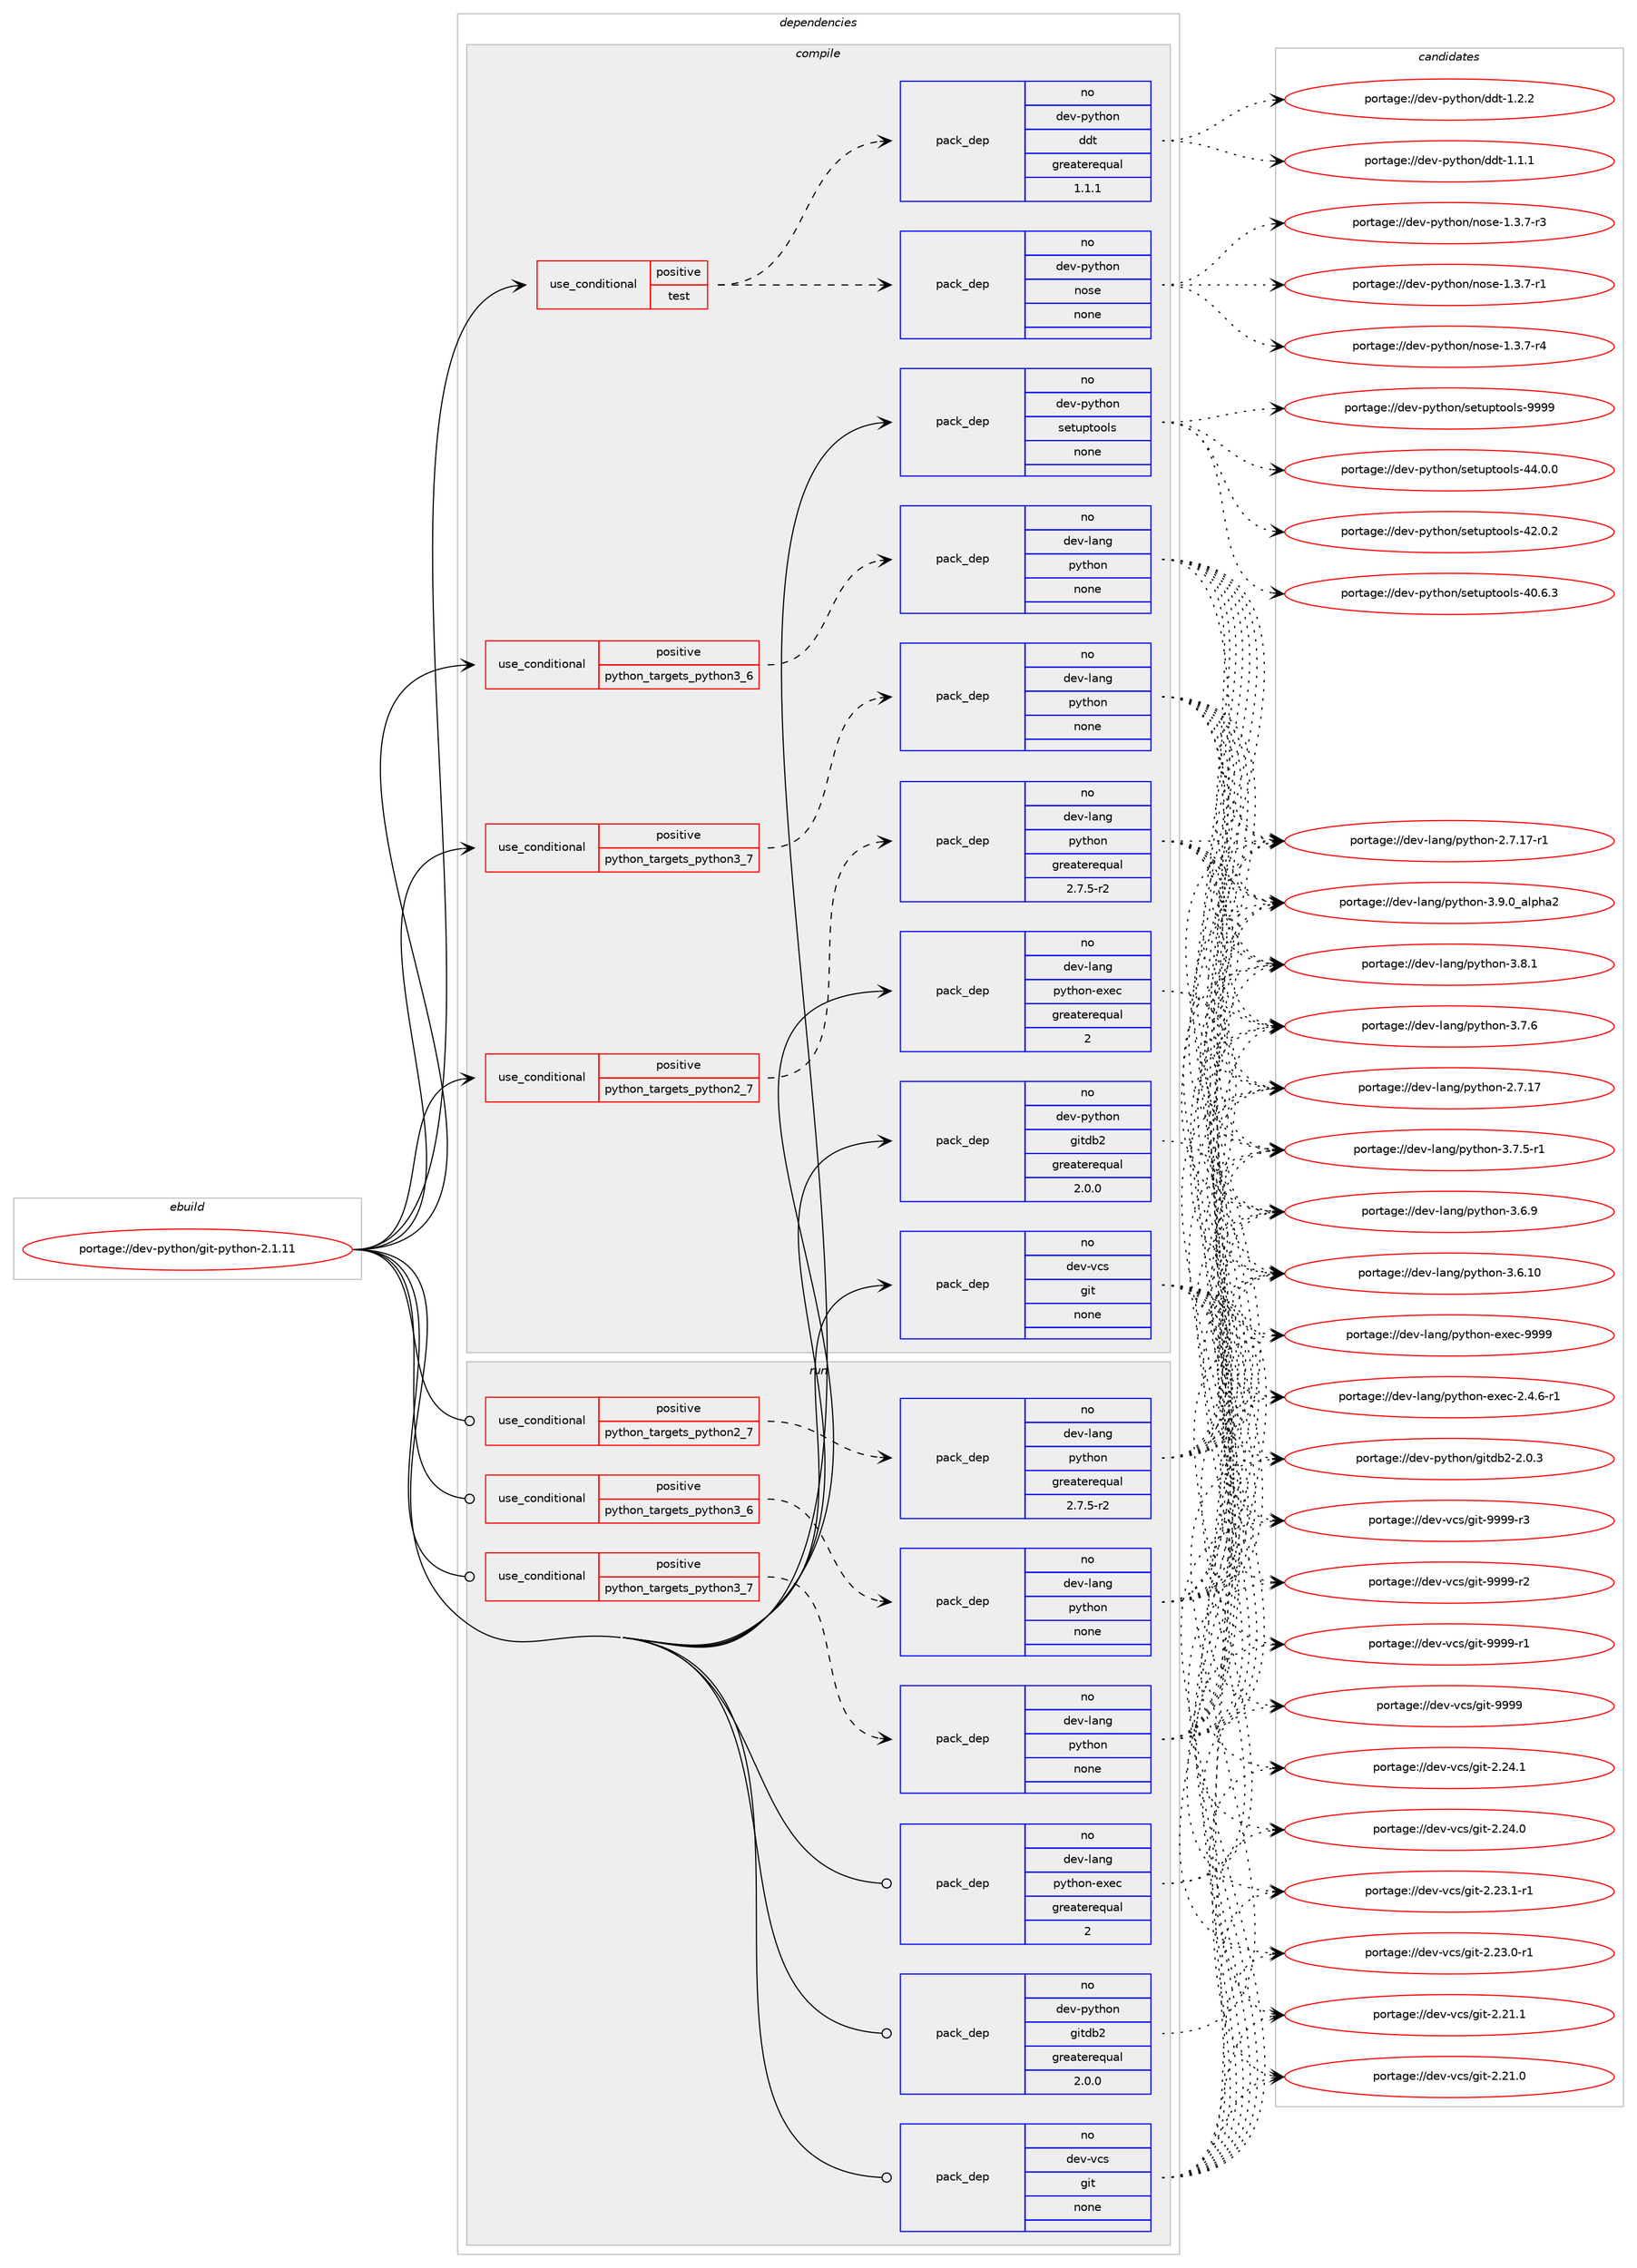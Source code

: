 digraph prolog {

# *************
# Graph options
# *************

newrank=true;
concentrate=true;
compound=true;
graph [rankdir=LR,fontname=Helvetica,fontsize=10,ranksep=1.5];#, ranksep=2.5, nodesep=0.2];
edge  [arrowhead=vee];
node  [fontname=Helvetica,fontsize=10];

# **********
# The ebuild
# **********

subgraph cluster_leftcol {
color=gray;
rank=same;
label=<<i>ebuild</i>>;
id [label="portage://dev-python/git-python-2.1.11", color=red, width=4, href="../dev-python/git-python-2.1.11.svg"];
}

# ****************
# The dependencies
# ****************

subgraph cluster_midcol {
color=gray;
label=<<i>dependencies</i>>;
subgraph cluster_compile {
fillcolor="#eeeeee";
style=filled;
label=<<i>compile</i>>;
subgraph cond115370 {
dependency459101 [label=<<TABLE BORDER="0" CELLBORDER="1" CELLSPACING="0" CELLPADDING="4"><TR><TD ROWSPAN="3" CELLPADDING="10">use_conditional</TD></TR><TR><TD>positive</TD></TR><TR><TD>python_targets_python2_7</TD></TR></TABLE>>, shape=none, color=red];
subgraph pack338741 {
dependency459102 [label=<<TABLE BORDER="0" CELLBORDER="1" CELLSPACING="0" CELLPADDING="4" WIDTH="220"><TR><TD ROWSPAN="6" CELLPADDING="30">pack_dep</TD></TR><TR><TD WIDTH="110">no</TD></TR><TR><TD>dev-lang</TD></TR><TR><TD>python</TD></TR><TR><TD>greaterequal</TD></TR><TR><TD>2.7.5-r2</TD></TR></TABLE>>, shape=none, color=blue];
}
dependency459101:e -> dependency459102:w [weight=20,style="dashed",arrowhead="vee"];
}
id:e -> dependency459101:w [weight=20,style="solid",arrowhead="vee"];
subgraph cond115371 {
dependency459103 [label=<<TABLE BORDER="0" CELLBORDER="1" CELLSPACING="0" CELLPADDING="4"><TR><TD ROWSPAN="3" CELLPADDING="10">use_conditional</TD></TR><TR><TD>positive</TD></TR><TR><TD>python_targets_python3_6</TD></TR></TABLE>>, shape=none, color=red];
subgraph pack338742 {
dependency459104 [label=<<TABLE BORDER="0" CELLBORDER="1" CELLSPACING="0" CELLPADDING="4" WIDTH="220"><TR><TD ROWSPAN="6" CELLPADDING="30">pack_dep</TD></TR><TR><TD WIDTH="110">no</TD></TR><TR><TD>dev-lang</TD></TR><TR><TD>python</TD></TR><TR><TD>none</TD></TR><TR><TD></TD></TR></TABLE>>, shape=none, color=blue];
}
dependency459103:e -> dependency459104:w [weight=20,style="dashed",arrowhead="vee"];
}
id:e -> dependency459103:w [weight=20,style="solid",arrowhead="vee"];
subgraph cond115372 {
dependency459105 [label=<<TABLE BORDER="0" CELLBORDER="1" CELLSPACING="0" CELLPADDING="4"><TR><TD ROWSPAN="3" CELLPADDING="10">use_conditional</TD></TR><TR><TD>positive</TD></TR><TR><TD>python_targets_python3_7</TD></TR></TABLE>>, shape=none, color=red];
subgraph pack338743 {
dependency459106 [label=<<TABLE BORDER="0" CELLBORDER="1" CELLSPACING="0" CELLPADDING="4" WIDTH="220"><TR><TD ROWSPAN="6" CELLPADDING="30">pack_dep</TD></TR><TR><TD WIDTH="110">no</TD></TR><TR><TD>dev-lang</TD></TR><TR><TD>python</TD></TR><TR><TD>none</TD></TR><TR><TD></TD></TR></TABLE>>, shape=none, color=blue];
}
dependency459105:e -> dependency459106:w [weight=20,style="dashed",arrowhead="vee"];
}
id:e -> dependency459105:w [weight=20,style="solid",arrowhead="vee"];
subgraph cond115373 {
dependency459107 [label=<<TABLE BORDER="0" CELLBORDER="1" CELLSPACING="0" CELLPADDING="4"><TR><TD ROWSPAN="3" CELLPADDING="10">use_conditional</TD></TR><TR><TD>positive</TD></TR><TR><TD>test</TD></TR></TABLE>>, shape=none, color=red];
subgraph pack338744 {
dependency459108 [label=<<TABLE BORDER="0" CELLBORDER="1" CELLSPACING="0" CELLPADDING="4" WIDTH="220"><TR><TD ROWSPAN="6" CELLPADDING="30">pack_dep</TD></TR><TR><TD WIDTH="110">no</TD></TR><TR><TD>dev-python</TD></TR><TR><TD>ddt</TD></TR><TR><TD>greaterequal</TD></TR><TR><TD>1.1.1</TD></TR></TABLE>>, shape=none, color=blue];
}
dependency459107:e -> dependency459108:w [weight=20,style="dashed",arrowhead="vee"];
subgraph pack338745 {
dependency459109 [label=<<TABLE BORDER="0" CELLBORDER="1" CELLSPACING="0" CELLPADDING="4" WIDTH="220"><TR><TD ROWSPAN="6" CELLPADDING="30">pack_dep</TD></TR><TR><TD WIDTH="110">no</TD></TR><TR><TD>dev-python</TD></TR><TR><TD>nose</TD></TR><TR><TD>none</TD></TR><TR><TD></TD></TR></TABLE>>, shape=none, color=blue];
}
dependency459107:e -> dependency459109:w [weight=20,style="dashed",arrowhead="vee"];
}
id:e -> dependency459107:w [weight=20,style="solid",arrowhead="vee"];
subgraph pack338746 {
dependency459110 [label=<<TABLE BORDER="0" CELLBORDER="1" CELLSPACING="0" CELLPADDING="4" WIDTH="220"><TR><TD ROWSPAN="6" CELLPADDING="30">pack_dep</TD></TR><TR><TD WIDTH="110">no</TD></TR><TR><TD>dev-lang</TD></TR><TR><TD>python-exec</TD></TR><TR><TD>greaterequal</TD></TR><TR><TD>2</TD></TR></TABLE>>, shape=none, color=blue];
}
id:e -> dependency459110:w [weight=20,style="solid",arrowhead="vee"];
subgraph pack338747 {
dependency459111 [label=<<TABLE BORDER="0" CELLBORDER="1" CELLSPACING="0" CELLPADDING="4" WIDTH="220"><TR><TD ROWSPAN="6" CELLPADDING="30">pack_dep</TD></TR><TR><TD WIDTH="110">no</TD></TR><TR><TD>dev-python</TD></TR><TR><TD>gitdb2</TD></TR><TR><TD>greaterequal</TD></TR><TR><TD>2.0.0</TD></TR></TABLE>>, shape=none, color=blue];
}
id:e -> dependency459111:w [weight=20,style="solid",arrowhead="vee"];
subgraph pack338748 {
dependency459112 [label=<<TABLE BORDER="0" CELLBORDER="1" CELLSPACING="0" CELLPADDING="4" WIDTH="220"><TR><TD ROWSPAN="6" CELLPADDING="30">pack_dep</TD></TR><TR><TD WIDTH="110">no</TD></TR><TR><TD>dev-python</TD></TR><TR><TD>setuptools</TD></TR><TR><TD>none</TD></TR><TR><TD></TD></TR></TABLE>>, shape=none, color=blue];
}
id:e -> dependency459112:w [weight=20,style="solid",arrowhead="vee"];
subgraph pack338749 {
dependency459113 [label=<<TABLE BORDER="0" CELLBORDER="1" CELLSPACING="0" CELLPADDING="4" WIDTH="220"><TR><TD ROWSPAN="6" CELLPADDING="30">pack_dep</TD></TR><TR><TD WIDTH="110">no</TD></TR><TR><TD>dev-vcs</TD></TR><TR><TD>git</TD></TR><TR><TD>none</TD></TR><TR><TD></TD></TR></TABLE>>, shape=none, color=blue];
}
id:e -> dependency459113:w [weight=20,style="solid",arrowhead="vee"];
}
subgraph cluster_compileandrun {
fillcolor="#eeeeee";
style=filled;
label=<<i>compile and run</i>>;
}
subgraph cluster_run {
fillcolor="#eeeeee";
style=filled;
label=<<i>run</i>>;
subgraph cond115374 {
dependency459114 [label=<<TABLE BORDER="0" CELLBORDER="1" CELLSPACING="0" CELLPADDING="4"><TR><TD ROWSPAN="3" CELLPADDING="10">use_conditional</TD></TR><TR><TD>positive</TD></TR><TR><TD>python_targets_python2_7</TD></TR></TABLE>>, shape=none, color=red];
subgraph pack338750 {
dependency459115 [label=<<TABLE BORDER="0" CELLBORDER="1" CELLSPACING="0" CELLPADDING="4" WIDTH="220"><TR><TD ROWSPAN="6" CELLPADDING="30">pack_dep</TD></TR><TR><TD WIDTH="110">no</TD></TR><TR><TD>dev-lang</TD></TR><TR><TD>python</TD></TR><TR><TD>greaterequal</TD></TR><TR><TD>2.7.5-r2</TD></TR></TABLE>>, shape=none, color=blue];
}
dependency459114:e -> dependency459115:w [weight=20,style="dashed",arrowhead="vee"];
}
id:e -> dependency459114:w [weight=20,style="solid",arrowhead="odot"];
subgraph cond115375 {
dependency459116 [label=<<TABLE BORDER="0" CELLBORDER="1" CELLSPACING="0" CELLPADDING="4"><TR><TD ROWSPAN="3" CELLPADDING="10">use_conditional</TD></TR><TR><TD>positive</TD></TR><TR><TD>python_targets_python3_6</TD></TR></TABLE>>, shape=none, color=red];
subgraph pack338751 {
dependency459117 [label=<<TABLE BORDER="0" CELLBORDER="1" CELLSPACING="0" CELLPADDING="4" WIDTH="220"><TR><TD ROWSPAN="6" CELLPADDING="30">pack_dep</TD></TR><TR><TD WIDTH="110">no</TD></TR><TR><TD>dev-lang</TD></TR><TR><TD>python</TD></TR><TR><TD>none</TD></TR><TR><TD></TD></TR></TABLE>>, shape=none, color=blue];
}
dependency459116:e -> dependency459117:w [weight=20,style="dashed",arrowhead="vee"];
}
id:e -> dependency459116:w [weight=20,style="solid",arrowhead="odot"];
subgraph cond115376 {
dependency459118 [label=<<TABLE BORDER="0" CELLBORDER="1" CELLSPACING="0" CELLPADDING="4"><TR><TD ROWSPAN="3" CELLPADDING="10">use_conditional</TD></TR><TR><TD>positive</TD></TR><TR><TD>python_targets_python3_7</TD></TR></TABLE>>, shape=none, color=red];
subgraph pack338752 {
dependency459119 [label=<<TABLE BORDER="0" CELLBORDER="1" CELLSPACING="0" CELLPADDING="4" WIDTH="220"><TR><TD ROWSPAN="6" CELLPADDING="30">pack_dep</TD></TR><TR><TD WIDTH="110">no</TD></TR><TR><TD>dev-lang</TD></TR><TR><TD>python</TD></TR><TR><TD>none</TD></TR><TR><TD></TD></TR></TABLE>>, shape=none, color=blue];
}
dependency459118:e -> dependency459119:w [weight=20,style="dashed",arrowhead="vee"];
}
id:e -> dependency459118:w [weight=20,style="solid",arrowhead="odot"];
subgraph pack338753 {
dependency459120 [label=<<TABLE BORDER="0" CELLBORDER="1" CELLSPACING="0" CELLPADDING="4" WIDTH="220"><TR><TD ROWSPAN="6" CELLPADDING="30">pack_dep</TD></TR><TR><TD WIDTH="110">no</TD></TR><TR><TD>dev-lang</TD></TR><TR><TD>python-exec</TD></TR><TR><TD>greaterequal</TD></TR><TR><TD>2</TD></TR></TABLE>>, shape=none, color=blue];
}
id:e -> dependency459120:w [weight=20,style="solid",arrowhead="odot"];
subgraph pack338754 {
dependency459121 [label=<<TABLE BORDER="0" CELLBORDER="1" CELLSPACING="0" CELLPADDING="4" WIDTH="220"><TR><TD ROWSPAN="6" CELLPADDING="30">pack_dep</TD></TR><TR><TD WIDTH="110">no</TD></TR><TR><TD>dev-python</TD></TR><TR><TD>gitdb2</TD></TR><TR><TD>greaterequal</TD></TR><TR><TD>2.0.0</TD></TR></TABLE>>, shape=none, color=blue];
}
id:e -> dependency459121:w [weight=20,style="solid",arrowhead="odot"];
subgraph pack338755 {
dependency459122 [label=<<TABLE BORDER="0" CELLBORDER="1" CELLSPACING="0" CELLPADDING="4" WIDTH="220"><TR><TD ROWSPAN="6" CELLPADDING="30">pack_dep</TD></TR><TR><TD WIDTH="110">no</TD></TR><TR><TD>dev-vcs</TD></TR><TR><TD>git</TD></TR><TR><TD>none</TD></TR><TR><TD></TD></TR></TABLE>>, shape=none, color=blue];
}
id:e -> dependency459122:w [weight=20,style="solid",arrowhead="odot"];
}
}

# **************
# The candidates
# **************

subgraph cluster_choices {
rank=same;
color=gray;
label=<<i>candidates</i>>;

subgraph choice338741 {
color=black;
nodesep=1;
choice10010111845108971101034711212111610411111045514657464895971081121049750 [label="portage://dev-lang/python-3.9.0_alpha2", color=red, width=4,href="../dev-lang/python-3.9.0_alpha2.svg"];
choice100101118451089711010347112121116104111110455146564649 [label="portage://dev-lang/python-3.8.1", color=red, width=4,href="../dev-lang/python-3.8.1.svg"];
choice100101118451089711010347112121116104111110455146554654 [label="portage://dev-lang/python-3.7.6", color=red, width=4,href="../dev-lang/python-3.7.6.svg"];
choice1001011184510897110103471121211161041111104551465546534511449 [label="portage://dev-lang/python-3.7.5-r1", color=red, width=4,href="../dev-lang/python-3.7.5-r1.svg"];
choice100101118451089711010347112121116104111110455146544657 [label="portage://dev-lang/python-3.6.9", color=red, width=4,href="../dev-lang/python-3.6.9.svg"];
choice10010111845108971101034711212111610411111045514654464948 [label="portage://dev-lang/python-3.6.10", color=red, width=4,href="../dev-lang/python-3.6.10.svg"];
choice100101118451089711010347112121116104111110455046554649554511449 [label="portage://dev-lang/python-2.7.17-r1", color=red, width=4,href="../dev-lang/python-2.7.17-r1.svg"];
choice10010111845108971101034711212111610411111045504655464955 [label="portage://dev-lang/python-2.7.17", color=red, width=4,href="../dev-lang/python-2.7.17.svg"];
dependency459102:e -> choice10010111845108971101034711212111610411111045514657464895971081121049750:w [style=dotted,weight="100"];
dependency459102:e -> choice100101118451089711010347112121116104111110455146564649:w [style=dotted,weight="100"];
dependency459102:e -> choice100101118451089711010347112121116104111110455146554654:w [style=dotted,weight="100"];
dependency459102:e -> choice1001011184510897110103471121211161041111104551465546534511449:w [style=dotted,weight="100"];
dependency459102:e -> choice100101118451089711010347112121116104111110455146544657:w [style=dotted,weight="100"];
dependency459102:e -> choice10010111845108971101034711212111610411111045514654464948:w [style=dotted,weight="100"];
dependency459102:e -> choice100101118451089711010347112121116104111110455046554649554511449:w [style=dotted,weight="100"];
dependency459102:e -> choice10010111845108971101034711212111610411111045504655464955:w [style=dotted,weight="100"];
}
subgraph choice338742 {
color=black;
nodesep=1;
choice10010111845108971101034711212111610411111045514657464895971081121049750 [label="portage://dev-lang/python-3.9.0_alpha2", color=red, width=4,href="../dev-lang/python-3.9.0_alpha2.svg"];
choice100101118451089711010347112121116104111110455146564649 [label="portage://dev-lang/python-3.8.1", color=red, width=4,href="../dev-lang/python-3.8.1.svg"];
choice100101118451089711010347112121116104111110455146554654 [label="portage://dev-lang/python-3.7.6", color=red, width=4,href="../dev-lang/python-3.7.6.svg"];
choice1001011184510897110103471121211161041111104551465546534511449 [label="portage://dev-lang/python-3.7.5-r1", color=red, width=4,href="../dev-lang/python-3.7.5-r1.svg"];
choice100101118451089711010347112121116104111110455146544657 [label="portage://dev-lang/python-3.6.9", color=red, width=4,href="../dev-lang/python-3.6.9.svg"];
choice10010111845108971101034711212111610411111045514654464948 [label="portage://dev-lang/python-3.6.10", color=red, width=4,href="../dev-lang/python-3.6.10.svg"];
choice100101118451089711010347112121116104111110455046554649554511449 [label="portage://dev-lang/python-2.7.17-r1", color=red, width=4,href="../dev-lang/python-2.7.17-r1.svg"];
choice10010111845108971101034711212111610411111045504655464955 [label="portage://dev-lang/python-2.7.17", color=red, width=4,href="../dev-lang/python-2.7.17.svg"];
dependency459104:e -> choice10010111845108971101034711212111610411111045514657464895971081121049750:w [style=dotted,weight="100"];
dependency459104:e -> choice100101118451089711010347112121116104111110455146564649:w [style=dotted,weight="100"];
dependency459104:e -> choice100101118451089711010347112121116104111110455146554654:w [style=dotted,weight="100"];
dependency459104:e -> choice1001011184510897110103471121211161041111104551465546534511449:w [style=dotted,weight="100"];
dependency459104:e -> choice100101118451089711010347112121116104111110455146544657:w [style=dotted,weight="100"];
dependency459104:e -> choice10010111845108971101034711212111610411111045514654464948:w [style=dotted,weight="100"];
dependency459104:e -> choice100101118451089711010347112121116104111110455046554649554511449:w [style=dotted,weight="100"];
dependency459104:e -> choice10010111845108971101034711212111610411111045504655464955:w [style=dotted,weight="100"];
}
subgraph choice338743 {
color=black;
nodesep=1;
choice10010111845108971101034711212111610411111045514657464895971081121049750 [label="portage://dev-lang/python-3.9.0_alpha2", color=red, width=4,href="../dev-lang/python-3.9.0_alpha2.svg"];
choice100101118451089711010347112121116104111110455146564649 [label="portage://dev-lang/python-3.8.1", color=red, width=4,href="../dev-lang/python-3.8.1.svg"];
choice100101118451089711010347112121116104111110455146554654 [label="portage://dev-lang/python-3.7.6", color=red, width=4,href="../dev-lang/python-3.7.6.svg"];
choice1001011184510897110103471121211161041111104551465546534511449 [label="portage://dev-lang/python-3.7.5-r1", color=red, width=4,href="../dev-lang/python-3.7.5-r1.svg"];
choice100101118451089711010347112121116104111110455146544657 [label="portage://dev-lang/python-3.6.9", color=red, width=4,href="../dev-lang/python-3.6.9.svg"];
choice10010111845108971101034711212111610411111045514654464948 [label="portage://dev-lang/python-3.6.10", color=red, width=4,href="../dev-lang/python-3.6.10.svg"];
choice100101118451089711010347112121116104111110455046554649554511449 [label="portage://dev-lang/python-2.7.17-r1", color=red, width=4,href="../dev-lang/python-2.7.17-r1.svg"];
choice10010111845108971101034711212111610411111045504655464955 [label="portage://dev-lang/python-2.7.17", color=red, width=4,href="../dev-lang/python-2.7.17.svg"];
dependency459106:e -> choice10010111845108971101034711212111610411111045514657464895971081121049750:w [style=dotted,weight="100"];
dependency459106:e -> choice100101118451089711010347112121116104111110455146564649:w [style=dotted,weight="100"];
dependency459106:e -> choice100101118451089711010347112121116104111110455146554654:w [style=dotted,weight="100"];
dependency459106:e -> choice1001011184510897110103471121211161041111104551465546534511449:w [style=dotted,weight="100"];
dependency459106:e -> choice100101118451089711010347112121116104111110455146544657:w [style=dotted,weight="100"];
dependency459106:e -> choice10010111845108971101034711212111610411111045514654464948:w [style=dotted,weight="100"];
dependency459106:e -> choice100101118451089711010347112121116104111110455046554649554511449:w [style=dotted,weight="100"];
dependency459106:e -> choice10010111845108971101034711212111610411111045504655464955:w [style=dotted,weight="100"];
}
subgraph choice338744 {
color=black;
nodesep=1;
choice1001011184511212111610411111047100100116454946504650 [label="portage://dev-python/ddt-1.2.2", color=red, width=4,href="../dev-python/ddt-1.2.2.svg"];
choice1001011184511212111610411111047100100116454946494649 [label="portage://dev-python/ddt-1.1.1", color=red, width=4,href="../dev-python/ddt-1.1.1.svg"];
dependency459108:e -> choice1001011184511212111610411111047100100116454946504650:w [style=dotted,weight="100"];
dependency459108:e -> choice1001011184511212111610411111047100100116454946494649:w [style=dotted,weight="100"];
}
subgraph choice338745 {
color=black;
nodesep=1;
choice10010111845112121116104111110471101111151014549465146554511452 [label="portage://dev-python/nose-1.3.7-r4", color=red, width=4,href="../dev-python/nose-1.3.7-r4.svg"];
choice10010111845112121116104111110471101111151014549465146554511451 [label="portage://dev-python/nose-1.3.7-r3", color=red, width=4,href="../dev-python/nose-1.3.7-r3.svg"];
choice10010111845112121116104111110471101111151014549465146554511449 [label="portage://dev-python/nose-1.3.7-r1", color=red, width=4,href="../dev-python/nose-1.3.7-r1.svg"];
dependency459109:e -> choice10010111845112121116104111110471101111151014549465146554511452:w [style=dotted,weight="100"];
dependency459109:e -> choice10010111845112121116104111110471101111151014549465146554511451:w [style=dotted,weight="100"];
dependency459109:e -> choice10010111845112121116104111110471101111151014549465146554511449:w [style=dotted,weight="100"];
}
subgraph choice338746 {
color=black;
nodesep=1;
choice10010111845108971101034711212111610411111045101120101994557575757 [label="portage://dev-lang/python-exec-9999", color=red, width=4,href="../dev-lang/python-exec-9999.svg"];
choice10010111845108971101034711212111610411111045101120101994550465246544511449 [label="portage://dev-lang/python-exec-2.4.6-r1", color=red, width=4,href="../dev-lang/python-exec-2.4.6-r1.svg"];
dependency459110:e -> choice10010111845108971101034711212111610411111045101120101994557575757:w [style=dotted,weight="100"];
dependency459110:e -> choice10010111845108971101034711212111610411111045101120101994550465246544511449:w [style=dotted,weight="100"];
}
subgraph choice338747 {
color=black;
nodesep=1;
choice10010111845112121116104111110471031051161009850455046484651 [label="portage://dev-python/gitdb2-2.0.3", color=red, width=4,href="../dev-python/gitdb2-2.0.3.svg"];
dependency459111:e -> choice10010111845112121116104111110471031051161009850455046484651:w [style=dotted,weight="100"];
}
subgraph choice338748 {
color=black;
nodesep=1;
choice10010111845112121116104111110471151011161171121161111111081154557575757 [label="portage://dev-python/setuptools-9999", color=red, width=4,href="../dev-python/setuptools-9999.svg"];
choice100101118451121211161041111104711510111611711211611111110811545525246484648 [label="portage://dev-python/setuptools-44.0.0", color=red, width=4,href="../dev-python/setuptools-44.0.0.svg"];
choice100101118451121211161041111104711510111611711211611111110811545525046484650 [label="portage://dev-python/setuptools-42.0.2", color=red, width=4,href="../dev-python/setuptools-42.0.2.svg"];
choice100101118451121211161041111104711510111611711211611111110811545524846544651 [label="portage://dev-python/setuptools-40.6.3", color=red, width=4,href="../dev-python/setuptools-40.6.3.svg"];
dependency459112:e -> choice10010111845112121116104111110471151011161171121161111111081154557575757:w [style=dotted,weight="100"];
dependency459112:e -> choice100101118451121211161041111104711510111611711211611111110811545525246484648:w [style=dotted,weight="100"];
dependency459112:e -> choice100101118451121211161041111104711510111611711211611111110811545525046484650:w [style=dotted,weight="100"];
dependency459112:e -> choice100101118451121211161041111104711510111611711211611111110811545524846544651:w [style=dotted,weight="100"];
}
subgraph choice338749 {
color=black;
nodesep=1;
choice10010111845118991154710310511645575757574511451 [label="portage://dev-vcs/git-9999-r3", color=red, width=4,href="../dev-vcs/git-9999-r3.svg"];
choice10010111845118991154710310511645575757574511450 [label="portage://dev-vcs/git-9999-r2", color=red, width=4,href="../dev-vcs/git-9999-r2.svg"];
choice10010111845118991154710310511645575757574511449 [label="portage://dev-vcs/git-9999-r1", color=red, width=4,href="../dev-vcs/git-9999-r1.svg"];
choice1001011184511899115471031051164557575757 [label="portage://dev-vcs/git-9999", color=red, width=4,href="../dev-vcs/git-9999.svg"];
choice10010111845118991154710310511645504650524649 [label="portage://dev-vcs/git-2.24.1", color=red, width=4,href="../dev-vcs/git-2.24.1.svg"];
choice10010111845118991154710310511645504650524648 [label="portage://dev-vcs/git-2.24.0", color=red, width=4,href="../dev-vcs/git-2.24.0.svg"];
choice100101118451189911547103105116455046505146494511449 [label="portage://dev-vcs/git-2.23.1-r1", color=red, width=4,href="../dev-vcs/git-2.23.1-r1.svg"];
choice100101118451189911547103105116455046505146484511449 [label="portage://dev-vcs/git-2.23.0-r1", color=red, width=4,href="../dev-vcs/git-2.23.0-r1.svg"];
choice10010111845118991154710310511645504650494649 [label="portage://dev-vcs/git-2.21.1", color=red, width=4,href="../dev-vcs/git-2.21.1.svg"];
choice10010111845118991154710310511645504650494648 [label="portage://dev-vcs/git-2.21.0", color=red, width=4,href="../dev-vcs/git-2.21.0.svg"];
dependency459113:e -> choice10010111845118991154710310511645575757574511451:w [style=dotted,weight="100"];
dependency459113:e -> choice10010111845118991154710310511645575757574511450:w [style=dotted,weight="100"];
dependency459113:e -> choice10010111845118991154710310511645575757574511449:w [style=dotted,weight="100"];
dependency459113:e -> choice1001011184511899115471031051164557575757:w [style=dotted,weight="100"];
dependency459113:e -> choice10010111845118991154710310511645504650524649:w [style=dotted,weight="100"];
dependency459113:e -> choice10010111845118991154710310511645504650524648:w [style=dotted,weight="100"];
dependency459113:e -> choice100101118451189911547103105116455046505146494511449:w [style=dotted,weight="100"];
dependency459113:e -> choice100101118451189911547103105116455046505146484511449:w [style=dotted,weight="100"];
dependency459113:e -> choice10010111845118991154710310511645504650494649:w [style=dotted,weight="100"];
dependency459113:e -> choice10010111845118991154710310511645504650494648:w [style=dotted,weight="100"];
}
subgraph choice338750 {
color=black;
nodesep=1;
choice10010111845108971101034711212111610411111045514657464895971081121049750 [label="portage://dev-lang/python-3.9.0_alpha2", color=red, width=4,href="../dev-lang/python-3.9.0_alpha2.svg"];
choice100101118451089711010347112121116104111110455146564649 [label="portage://dev-lang/python-3.8.1", color=red, width=4,href="../dev-lang/python-3.8.1.svg"];
choice100101118451089711010347112121116104111110455146554654 [label="portage://dev-lang/python-3.7.6", color=red, width=4,href="../dev-lang/python-3.7.6.svg"];
choice1001011184510897110103471121211161041111104551465546534511449 [label="portage://dev-lang/python-3.7.5-r1", color=red, width=4,href="../dev-lang/python-3.7.5-r1.svg"];
choice100101118451089711010347112121116104111110455146544657 [label="portage://dev-lang/python-3.6.9", color=red, width=4,href="../dev-lang/python-3.6.9.svg"];
choice10010111845108971101034711212111610411111045514654464948 [label="portage://dev-lang/python-3.6.10", color=red, width=4,href="../dev-lang/python-3.6.10.svg"];
choice100101118451089711010347112121116104111110455046554649554511449 [label="portage://dev-lang/python-2.7.17-r1", color=red, width=4,href="../dev-lang/python-2.7.17-r1.svg"];
choice10010111845108971101034711212111610411111045504655464955 [label="portage://dev-lang/python-2.7.17", color=red, width=4,href="../dev-lang/python-2.7.17.svg"];
dependency459115:e -> choice10010111845108971101034711212111610411111045514657464895971081121049750:w [style=dotted,weight="100"];
dependency459115:e -> choice100101118451089711010347112121116104111110455146564649:w [style=dotted,weight="100"];
dependency459115:e -> choice100101118451089711010347112121116104111110455146554654:w [style=dotted,weight="100"];
dependency459115:e -> choice1001011184510897110103471121211161041111104551465546534511449:w [style=dotted,weight="100"];
dependency459115:e -> choice100101118451089711010347112121116104111110455146544657:w [style=dotted,weight="100"];
dependency459115:e -> choice10010111845108971101034711212111610411111045514654464948:w [style=dotted,weight="100"];
dependency459115:e -> choice100101118451089711010347112121116104111110455046554649554511449:w [style=dotted,weight="100"];
dependency459115:e -> choice10010111845108971101034711212111610411111045504655464955:w [style=dotted,weight="100"];
}
subgraph choice338751 {
color=black;
nodesep=1;
choice10010111845108971101034711212111610411111045514657464895971081121049750 [label="portage://dev-lang/python-3.9.0_alpha2", color=red, width=4,href="../dev-lang/python-3.9.0_alpha2.svg"];
choice100101118451089711010347112121116104111110455146564649 [label="portage://dev-lang/python-3.8.1", color=red, width=4,href="../dev-lang/python-3.8.1.svg"];
choice100101118451089711010347112121116104111110455146554654 [label="portage://dev-lang/python-3.7.6", color=red, width=4,href="../dev-lang/python-3.7.6.svg"];
choice1001011184510897110103471121211161041111104551465546534511449 [label="portage://dev-lang/python-3.7.5-r1", color=red, width=4,href="../dev-lang/python-3.7.5-r1.svg"];
choice100101118451089711010347112121116104111110455146544657 [label="portage://dev-lang/python-3.6.9", color=red, width=4,href="../dev-lang/python-3.6.9.svg"];
choice10010111845108971101034711212111610411111045514654464948 [label="portage://dev-lang/python-3.6.10", color=red, width=4,href="../dev-lang/python-3.6.10.svg"];
choice100101118451089711010347112121116104111110455046554649554511449 [label="portage://dev-lang/python-2.7.17-r1", color=red, width=4,href="../dev-lang/python-2.7.17-r1.svg"];
choice10010111845108971101034711212111610411111045504655464955 [label="portage://dev-lang/python-2.7.17", color=red, width=4,href="../dev-lang/python-2.7.17.svg"];
dependency459117:e -> choice10010111845108971101034711212111610411111045514657464895971081121049750:w [style=dotted,weight="100"];
dependency459117:e -> choice100101118451089711010347112121116104111110455146564649:w [style=dotted,weight="100"];
dependency459117:e -> choice100101118451089711010347112121116104111110455146554654:w [style=dotted,weight="100"];
dependency459117:e -> choice1001011184510897110103471121211161041111104551465546534511449:w [style=dotted,weight="100"];
dependency459117:e -> choice100101118451089711010347112121116104111110455146544657:w [style=dotted,weight="100"];
dependency459117:e -> choice10010111845108971101034711212111610411111045514654464948:w [style=dotted,weight="100"];
dependency459117:e -> choice100101118451089711010347112121116104111110455046554649554511449:w [style=dotted,weight="100"];
dependency459117:e -> choice10010111845108971101034711212111610411111045504655464955:w [style=dotted,weight="100"];
}
subgraph choice338752 {
color=black;
nodesep=1;
choice10010111845108971101034711212111610411111045514657464895971081121049750 [label="portage://dev-lang/python-3.9.0_alpha2", color=red, width=4,href="../dev-lang/python-3.9.0_alpha2.svg"];
choice100101118451089711010347112121116104111110455146564649 [label="portage://dev-lang/python-3.8.1", color=red, width=4,href="../dev-lang/python-3.8.1.svg"];
choice100101118451089711010347112121116104111110455146554654 [label="portage://dev-lang/python-3.7.6", color=red, width=4,href="../dev-lang/python-3.7.6.svg"];
choice1001011184510897110103471121211161041111104551465546534511449 [label="portage://dev-lang/python-3.7.5-r1", color=red, width=4,href="../dev-lang/python-3.7.5-r1.svg"];
choice100101118451089711010347112121116104111110455146544657 [label="portage://dev-lang/python-3.6.9", color=red, width=4,href="../dev-lang/python-3.6.9.svg"];
choice10010111845108971101034711212111610411111045514654464948 [label="portage://dev-lang/python-3.6.10", color=red, width=4,href="../dev-lang/python-3.6.10.svg"];
choice100101118451089711010347112121116104111110455046554649554511449 [label="portage://dev-lang/python-2.7.17-r1", color=red, width=4,href="../dev-lang/python-2.7.17-r1.svg"];
choice10010111845108971101034711212111610411111045504655464955 [label="portage://dev-lang/python-2.7.17", color=red, width=4,href="../dev-lang/python-2.7.17.svg"];
dependency459119:e -> choice10010111845108971101034711212111610411111045514657464895971081121049750:w [style=dotted,weight="100"];
dependency459119:e -> choice100101118451089711010347112121116104111110455146564649:w [style=dotted,weight="100"];
dependency459119:e -> choice100101118451089711010347112121116104111110455146554654:w [style=dotted,weight="100"];
dependency459119:e -> choice1001011184510897110103471121211161041111104551465546534511449:w [style=dotted,weight="100"];
dependency459119:e -> choice100101118451089711010347112121116104111110455146544657:w [style=dotted,weight="100"];
dependency459119:e -> choice10010111845108971101034711212111610411111045514654464948:w [style=dotted,weight="100"];
dependency459119:e -> choice100101118451089711010347112121116104111110455046554649554511449:w [style=dotted,weight="100"];
dependency459119:e -> choice10010111845108971101034711212111610411111045504655464955:w [style=dotted,weight="100"];
}
subgraph choice338753 {
color=black;
nodesep=1;
choice10010111845108971101034711212111610411111045101120101994557575757 [label="portage://dev-lang/python-exec-9999", color=red, width=4,href="../dev-lang/python-exec-9999.svg"];
choice10010111845108971101034711212111610411111045101120101994550465246544511449 [label="portage://dev-lang/python-exec-2.4.6-r1", color=red, width=4,href="../dev-lang/python-exec-2.4.6-r1.svg"];
dependency459120:e -> choice10010111845108971101034711212111610411111045101120101994557575757:w [style=dotted,weight="100"];
dependency459120:e -> choice10010111845108971101034711212111610411111045101120101994550465246544511449:w [style=dotted,weight="100"];
}
subgraph choice338754 {
color=black;
nodesep=1;
choice10010111845112121116104111110471031051161009850455046484651 [label="portage://dev-python/gitdb2-2.0.3", color=red, width=4,href="../dev-python/gitdb2-2.0.3.svg"];
dependency459121:e -> choice10010111845112121116104111110471031051161009850455046484651:w [style=dotted,weight="100"];
}
subgraph choice338755 {
color=black;
nodesep=1;
choice10010111845118991154710310511645575757574511451 [label="portage://dev-vcs/git-9999-r3", color=red, width=4,href="../dev-vcs/git-9999-r3.svg"];
choice10010111845118991154710310511645575757574511450 [label="portage://dev-vcs/git-9999-r2", color=red, width=4,href="../dev-vcs/git-9999-r2.svg"];
choice10010111845118991154710310511645575757574511449 [label="portage://dev-vcs/git-9999-r1", color=red, width=4,href="../dev-vcs/git-9999-r1.svg"];
choice1001011184511899115471031051164557575757 [label="portage://dev-vcs/git-9999", color=red, width=4,href="../dev-vcs/git-9999.svg"];
choice10010111845118991154710310511645504650524649 [label="portage://dev-vcs/git-2.24.1", color=red, width=4,href="../dev-vcs/git-2.24.1.svg"];
choice10010111845118991154710310511645504650524648 [label="portage://dev-vcs/git-2.24.0", color=red, width=4,href="../dev-vcs/git-2.24.0.svg"];
choice100101118451189911547103105116455046505146494511449 [label="portage://dev-vcs/git-2.23.1-r1", color=red, width=4,href="../dev-vcs/git-2.23.1-r1.svg"];
choice100101118451189911547103105116455046505146484511449 [label="portage://dev-vcs/git-2.23.0-r1", color=red, width=4,href="../dev-vcs/git-2.23.0-r1.svg"];
choice10010111845118991154710310511645504650494649 [label="portage://dev-vcs/git-2.21.1", color=red, width=4,href="../dev-vcs/git-2.21.1.svg"];
choice10010111845118991154710310511645504650494648 [label="portage://dev-vcs/git-2.21.0", color=red, width=4,href="../dev-vcs/git-2.21.0.svg"];
dependency459122:e -> choice10010111845118991154710310511645575757574511451:w [style=dotted,weight="100"];
dependency459122:e -> choice10010111845118991154710310511645575757574511450:w [style=dotted,weight="100"];
dependency459122:e -> choice10010111845118991154710310511645575757574511449:w [style=dotted,weight="100"];
dependency459122:e -> choice1001011184511899115471031051164557575757:w [style=dotted,weight="100"];
dependency459122:e -> choice10010111845118991154710310511645504650524649:w [style=dotted,weight="100"];
dependency459122:e -> choice10010111845118991154710310511645504650524648:w [style=dotted,weight="100"];
dependency459122:e -> choice100101118451189911547103105116455046505146494511449:w [style=dotted,weight="100"];
dependency459122:e -> choice100101118451189911547103105116455046505146484511449:w [style=dotted,weight="100"];
dependency459122:e -> choice10010111845118991154710310511645504650494649:w [style=dotted,weight="100"];
dependency459122:e -> choice10010111845118991154710310511645504650494648:w [style=dotted,weight="100"];
}
}

}
